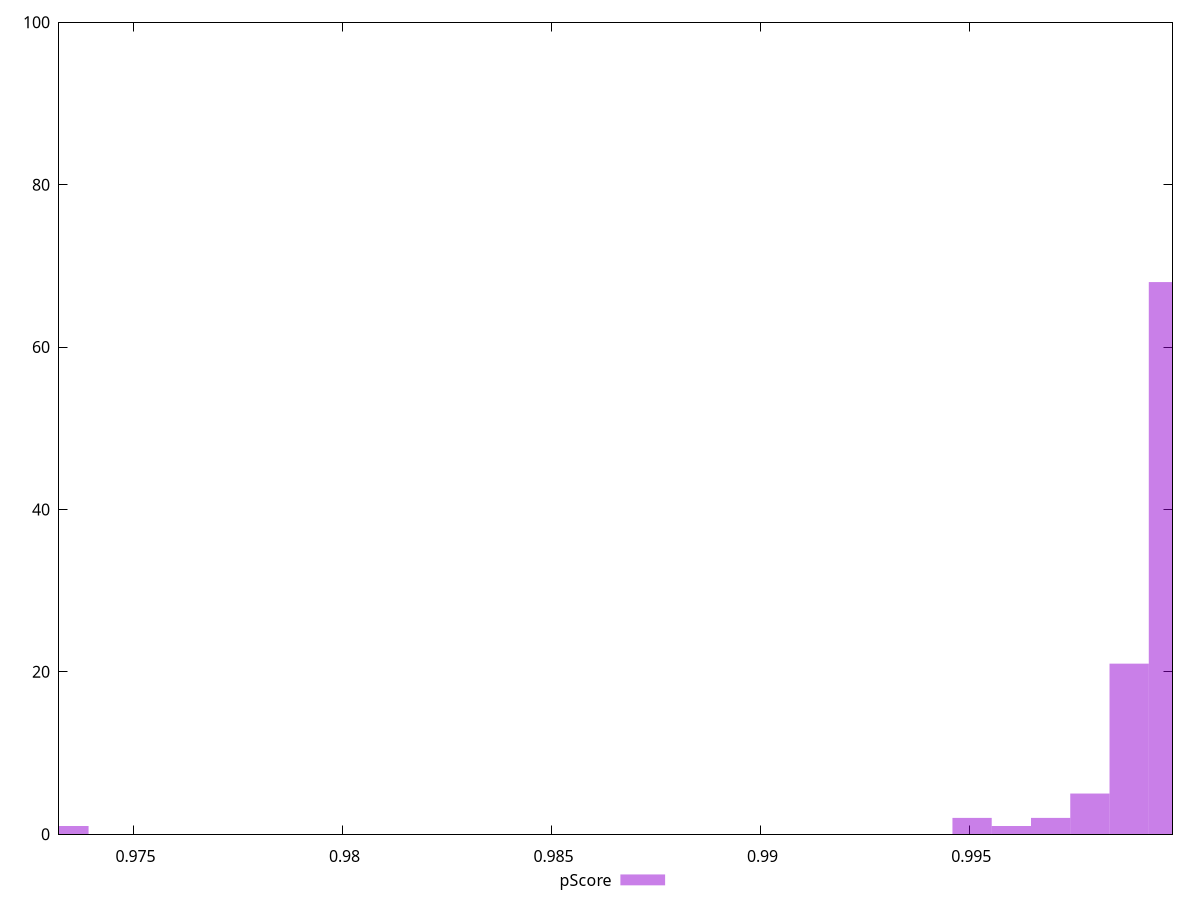 reset

$pScore <<EOF
0.9997632815015028 68
0.9988236543572345 21
0.9969444000686979 2
0.9950651457801613 2
0.9978840272129662 5
0.9734537214619896 1
0.9960047729244296 1
EOF

set key outside below
set boxwidth 0.0009396271442683298
set xrange [0.9732158181470703:0.9998608147294183]
set yrange [0:100]
set trange [0:100]
set style fill transparent solid 0.5 noborder
set terminal svg size 640, 490 enhanced background rgb 'white'
set output "report_00009_2021-02-08T22-37-41.559Z/mainthread-work-breakdown/samples/pages+cached+noadtech+nomedia+nocss/pScore/histogram.svg"

plot $pScore title "pScore" with boxes

reset
